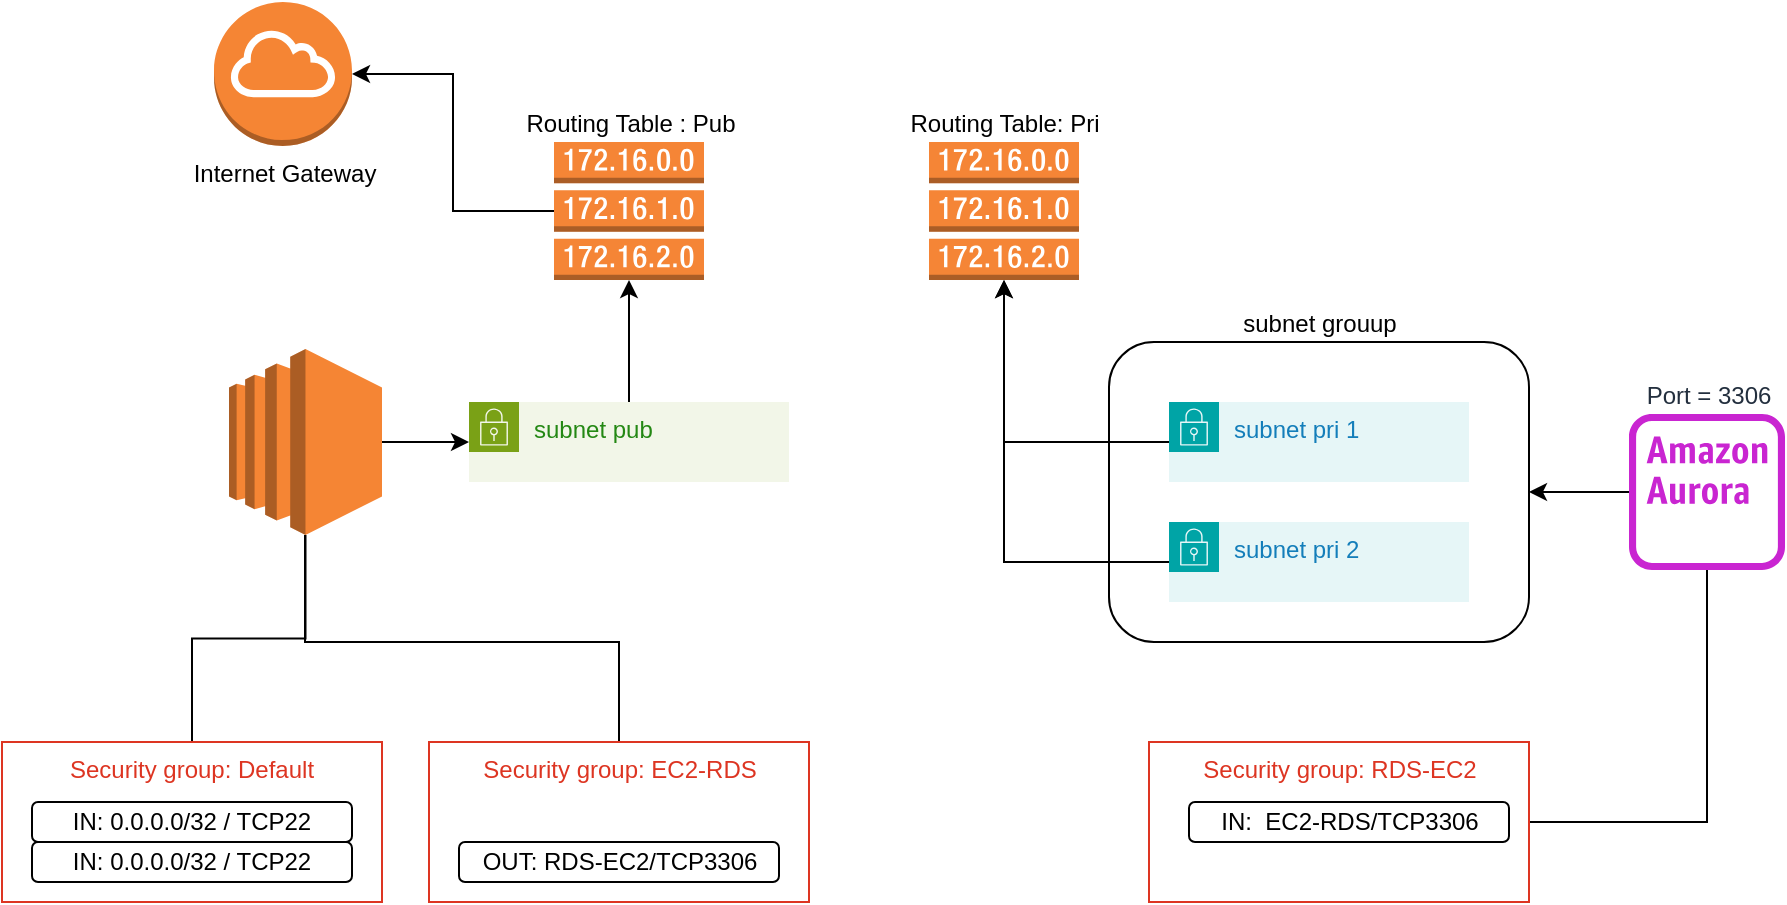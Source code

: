 <mxfile version="24.6.4" type="device">
  <diagram id="TVt-qdGfJkWatfx7KaSd" name="Page-1">
    <mxGraphModel dx="1919" dy="937" grid="1" gridSize="10" guides="1" tooltips="1" connect="1" arrows="1" fold="1" page="1" pageScale="1" pageWidth="1169" pageHeight="827" math="0" shadow="0">
      <root>
        <mxCell id="0" />
        <mxCell id="1" parent="0" />
        <mxCell id="eAkv9zsF8Zlez0--PabY-20" style="edgeStyle=orthogonalEdgeStyle;rounded=0;orthogonalLoop=1;jettySize=auto;html=1;" edge="1" parent="1" source="eAkv9zsF8Zlez0--PabY-2" target="eAkv9zsF8Zlez0--PabY-10">
          <mxGeometry relative="1" as="geometry" />
        </mxCell>
        <mxCell id="eAkv9zsF8Zlez0--PabY-2" value="Port = 3306" style="sketch=0;outlineConnect=0;fontColor=#232F3E;gradientColor=none;fillColor=#C925D1;strokeColor=none;dashed=0;verticalLabelPosition=top;verticalAlign=bottom;align=center;html=1;fontSize=12;fontStyle=0;aspect=fixed;pointerEvents=1;shape=mxgraph.aws4.aurora_instance_alt;labelPosition=center;" vertex="1" parent="1">
          <mxGeometry x="952.5" y="406" width="78" height="78" as="geometry" />
        </mxCell>
        <mxCell id="eAkv9zsF8Zlez0--PabY-11" value="" style="group" vertex="1" connectable="0" parent="1">
          <mxGeometry x="692.5" y="370" width="210" height="150" as="geometry" />
        </mxCell>
        <mxCell id="eAkv9zsF8Zlez0--PabY-10" value="subnet grouup" style="rounded=1;whiteSpace=wrap;html=1;labelPosition=center;verticalLabelPosition=top;align=center;verticalAlign=bottom;" vertex="1" parent="eAkv9zsF8Zlez0--PabY-11">
          <mxGeometry width="210" height="150" as="geometry" />
        </mxCell>
        <mxCell id="eAkv9zsF8Zlez0--PabY-8" value="subnet pri 1" style="points=[[0,0],[0.25,0],[0.5,0],[0.75,0],[1,0],[1,0.25],[1,0.5],[1,0.75],[1,1],[0.75,1],[0.5,1],[0.25,1],[0,1],[0,0.75],[0,0.5],[0,0.25]];outlineConnect=0;gradientColor=none;html=1;whiteSpace=wrap;fontSize=12;fontStyle=0;container=1;pointerEvents=0;collapsible=0;recursiveResize=0;shape=mxgraph.aws4.group;grIcon=mxgraph.aws4.group_security_group;grStroke=0;strokeColor=#00A4A6;fillColor=#E6F6F7;verticalAlign=top;align=left;spacingLeft=30;fontColor=#147EBA;dashed=0;" vertex="1" parent="eAkv9zsF8Zlez0--PabY-11">
          <mxGeometry x="30" y="30" width="150" height="40" as="geometry" />
        </mxCell>
        <mxCell id="eAkv9zsF8Zlez0--PabY-9" value="subnet pri 2" style="points=[[0,0],[0.25,0],[0.5,0],[0.75,0],[1,0],[1,0.25],[1,0.5],[1,0.75],[1,1],[0.75,1],[0.5,1],[0.25,1],[0,1],[0,0.75],[0,0.5],[0,0.25]];outlineConnect=0;gradientColor=none;html=1;whiteSpace=wrap;fontSize=12;fontStyle=0;container=1;pointerEvents=0;collapsible=0;recursiveResize=0;shape=mxgraph.aws4.group;grIcon=mxgraph.aws4.group_security_group;grStroke=0;strokeColor=#00A4A6;fillColor=#E6F6F7;verticalAlign=top;align=left;spacingLeft=30;fontColor=#147EBA;dashed=0;" vertex="1" parent="eAkv9zsF8Zlez0--PabY-11">
          <mxGeometry x="30" y="90" width="150" height="40" as="geometry" />
        </mxCell>
        <mxCell id="eAkv9zsF8Zlez0--PabY-15" value="" style="edgeStyle=orthogonalEdgeStyle;rounded=0;orthogonalLoop=1;jettySize=auto;html=1;" edge="1" parent="1" source="eAkv9zsF8Zlez0--PabY-12" target="eAkv9zsF8Zlez0--PabY-14">
          <mxGeometry relative="1" as="geometry" />
        </mxCell>
        <mxCell id="eAkv9zsF8Zlez0--PabY-12" value="subnet pub" style="points=[[0,0],[0.25,0],[0.5,0],[0.75,0],[1,0],[1,0.25],[1,0.5],[1,0.75],[1,1],[0.75,1],[0.5,1],[0.25,1],[0,1],[0,0.75],[0,0.5],[0,0.25]];outlineConnect=0;gradientColor=none;html=1;whiteSpace=wrap;fontSize=12;fontStyle=0;container=1;pointerEvents=0;collapsible=0;recursiveResize=0;shape=mxgraph.aws4.group;grIcon=mxgraph.aws4.group_security_group;grStroke=0;strokeColor=#7AA116;fillColor=#F2F6E8;verticalAlign=top;align=left;spacingLeft=30;fontColor=#248814;dashed=0;" vertex="1" parent="1">
          <mxGeometry x="372.5" y="400" width="160" height="40" as="geometry" />
        </mxCell>
        <mxCell id="eAkv9zsF8Zlez0--PabY-19" style="edgeStyle=orthogonalEdgeStyle;rounded=0;orthogonalLoop=1;jettySize=auto;html=1;" edge="1" parent="1" source="eAkv9zsF8Zlez0--PabY-13" target="eAkv9zsF8Zlez0--PabY-12">
          <mxGeometry relative="1" as="geometry" />
        </mxCell>
        <mxCell id="eAkv9zsF8Zlez0--PabY-13" value="" style="outlineConnect=0;dashed=0;verticalLabelPosition=bottom;verticalAlign=top;align=center;html=1;shape=mxgraph.aws3.ec2;fillColor=#F58534;gradientColor=none;" vertex="1" parent="1">
          <mxGeometry x="252.5" y="373.5" width="76.5" height="93" as="geometry" />
        </mxCell>
        <mxCell id="eAkv9zsF8Zlez0--PabY-14" value="Routing Table : Pub" style="outlineConnect=0;dashed=0;verticalLabelPosition=top;verticalAlign=bottom;align=center;html=1;shape=mxgraph.aws3.route_table;fillColor=#F58536;gradientColor=none;labelPosition=center;" vertex="1" parent="1">
          <mxGeometry x="415" y="270" width="75" height="69" as="geometry" />
        </mxCell>
        <mxCell id="eAkv9zsF8Zlez0--PabY-16" value="Routing Table: Pri" style="outlineConnect=0;dashed=0;verticalLabelPosition=top;verticalAlign=bottom;align=center;html=1;shape=mxgraph.aws3.route_table;fillColor=#F58536;gradientColor=none;labelPosition=center;" vertex="1" parent="1">
          <mxGeometry x="602.5" y="270" width="75" height="69" as="geometry" />
        </mxCell>
        <mxCell id="eAkv9zsF8Zlez0--PabY-17" style="edgeStyle=orthogonalEdgeStyle;rounded=0;orthogonalLoop=1;jettySize=auto;html=1;" edge="1" parent="1" source="eAkv9zsF8Zlez0--PabY-8" target="eAkv9zsF8Zlez0--PabY-16">
          <mxGeometry relative="1" as="geometry" />
        </mxCell>
        <mxCell id="eAkv9zsF8Zlez0--PabY-18" style="edgeStyle=orthogonalEdgeStyle;rounded=0;orthogonalLoop=1;jettySize=auto;html=1;" edge="1" parent="1" source="eAkv9zsF8Zlez0--PabY-9" target="eAkv9zsF8Zlez0--PabY-16">
          <mxGeometry relative="1" as="geometry" />
        </mxCell>
        <mxCell id="eAkv9zsF8Zlez0--PabY-21" value="Internet Gateway" style="outlineConnect=0;dashed=0;verticalLabelPosition=bottom;verticalAlign=top;align=center;html=1;shape=mxgraph.aws3.internet_gateway;fillColor=#F58534;gradientColor=none;" vertex="1" parent="1">
          <mxGeometry x="245" y="200" width="69" height="72" as="geometry" />
        </mxCell>
        <mxCell id="eAkv9zsF8Zlez0--PabY-22" style="edgeStyle=orthogonalEdgeStyle;rounded=0;orthogonalLoop=1;jettySize=auto;html=1;entryX=1;entryY=0.5;entryDx=0;entryDy=0;entryPerimeter=0;" edge="1" parent="1" source="eAkv9zsF8Zlez0--PabY-14" target="eAkv9zsF8Zlez0--PabY-21">
          <mxGeometry relative="1" as="geometry" />
        </mxCell>
        <mxCell id="eAkv9zsF8Zlez0--PabY-33" style="edgeStyle=orthogonalEdgeStyle;rounded=0;orthogonalLoop=1;jettySize=auto;html=1;endArrow=none;endFill=0;" edge="1" parent="1" source="eAkv9zsF8Zlez0--PabY-23" target="eAkv9zsF8Zlez0--PabY-2">
          <mxGeometry relative="1" as="geometry" />
        </mxCell>
        <mxCell id="eAkv9zsF8Zlez0--PabY-23" value="Security group: RDS-EC2" style="fillColor=none;strokeColor=#DD3522;verticalAlign=top;fontStyle=0;fontColor=#DD3522;whiteSpace=wrap;html=1;" vertex="1" parent="1">
          <mxGeometry x="712.5" y="570" width="190" height="80" as="geometry" />
        </mxCell>
        <mxCell id="eAkv9zsF8Zlez0--PabY-32" style="edgeStyle=orthogonalEdgeStyle;rounded=0;orthogonalLoop=1;jettySize=auto;html=1;endArrow=none;endFill=0;" edge="1" parent="1" source="eAkv9zsF8Zlez0--PabY-24" target="eAkv9zsF8Zlez0--PabY-13">
          <mxGeometry relative="1" as="geometry">
            <Array as="points">
              <mxPoint x="447.5" y="520" />
              <mxPoint x="290.5" y="520" />
            </Array>
          </mxGeometry>
        </mxCell>
        <mxCell id="eAkv9zsF8Zlez0--PabY-24" value="Security group: EC2-RDS" style="fillColor=none;strokeColor=#DD3522;verticalAlign=top;fontStyle=0;fontColor=#DD3522;whiteSpace=wrap;html=1;" vertex="1" parent="1">
          <mxGeometry x="352.5" y="570" width="190" height="80" as="geometry" />
        </mxCell>
        <mxCell id="eAkv9zsF8Zlez0--PabY-31" style="edgeStyle=orthogonalEdgeStyle;rounded=0;orthogonalLoop=1;jettySize=auto;html=1;endArrow=none;endFill=0;" edge="1" parent="1" source="eAkv9zsF8Zlez0--PabY-25" target="eAkv9zsF8Zlez0--PabY-13">
          <mxGeometry relative="1" as="geometry" />
        </mxCell>
        <mxCell id="eAkv9zsF8Zlez0--PabY-25" value="Security group: Default" style="fillColor=none;strokeColor=#DD3522;verticalAlign=top;fontStyle=0;fontColor=#DD3522;whiteSpace=wrap;html=1;" vertex="1" parent="1">
          <mxGeometry x="139" y="570" width="190" height="80" as="geometry" />
        </mxCell>
        <mxCell id="eAkv9zsF8Zlez0--PabY-26" value="&lt;div&gt;IN:&amp;nbsp; EC2-RDS/TCP3306&lt;/div&gt;" style="rounded=1;whiteSpace=wrap;html=1;" vertex="1" parent="1">
          <mxGeometry x="732.5" y="600" width="160" height="20" as="geometry" />
        </mxCell>
        <mxCell id="eAkv9zsF8Zlez0--PabY-28" value="&lt;div&gt;OUT: RDS-EC2/TCP3306&lt;/div&gt;" style="rounded=1;whiteSpace=wrap;html=1;" vertex="1" parent="1">
          <mxGeometry x="367.5" y="620" width="160" height="20" as="geometry" />
        </mxCell>
        <mxCell id="eAkv9zsF8Zlez0--PabY-29" value="&lt;div&gt;IN: 0.0.0.0/32 / TCP22&lt;/div&gt;" style="rounded=1;whiteSpace=wrap;html=1;" vertex="1" parent="1">
          <mxGeometry x="154" y="600" width="160" height="20" as="geometry" />
        </mxCell>
        <mxCell id="eAkv9zsF8Zlez0--PabY-30" value="&lt;div&gt;IN: 0.0.0.0/32 / TCP22&lt;/div&gt;" style="rounded=1;whiteSpace=wrap;html=1;" vertex="1" parent="1">
          <mxGeometry x="154" y="620" width="160" height="20" as="geometry" />
        </mxCell>
      </root>
    </mxGraphModel>
  </diagram>
</mxfile>
